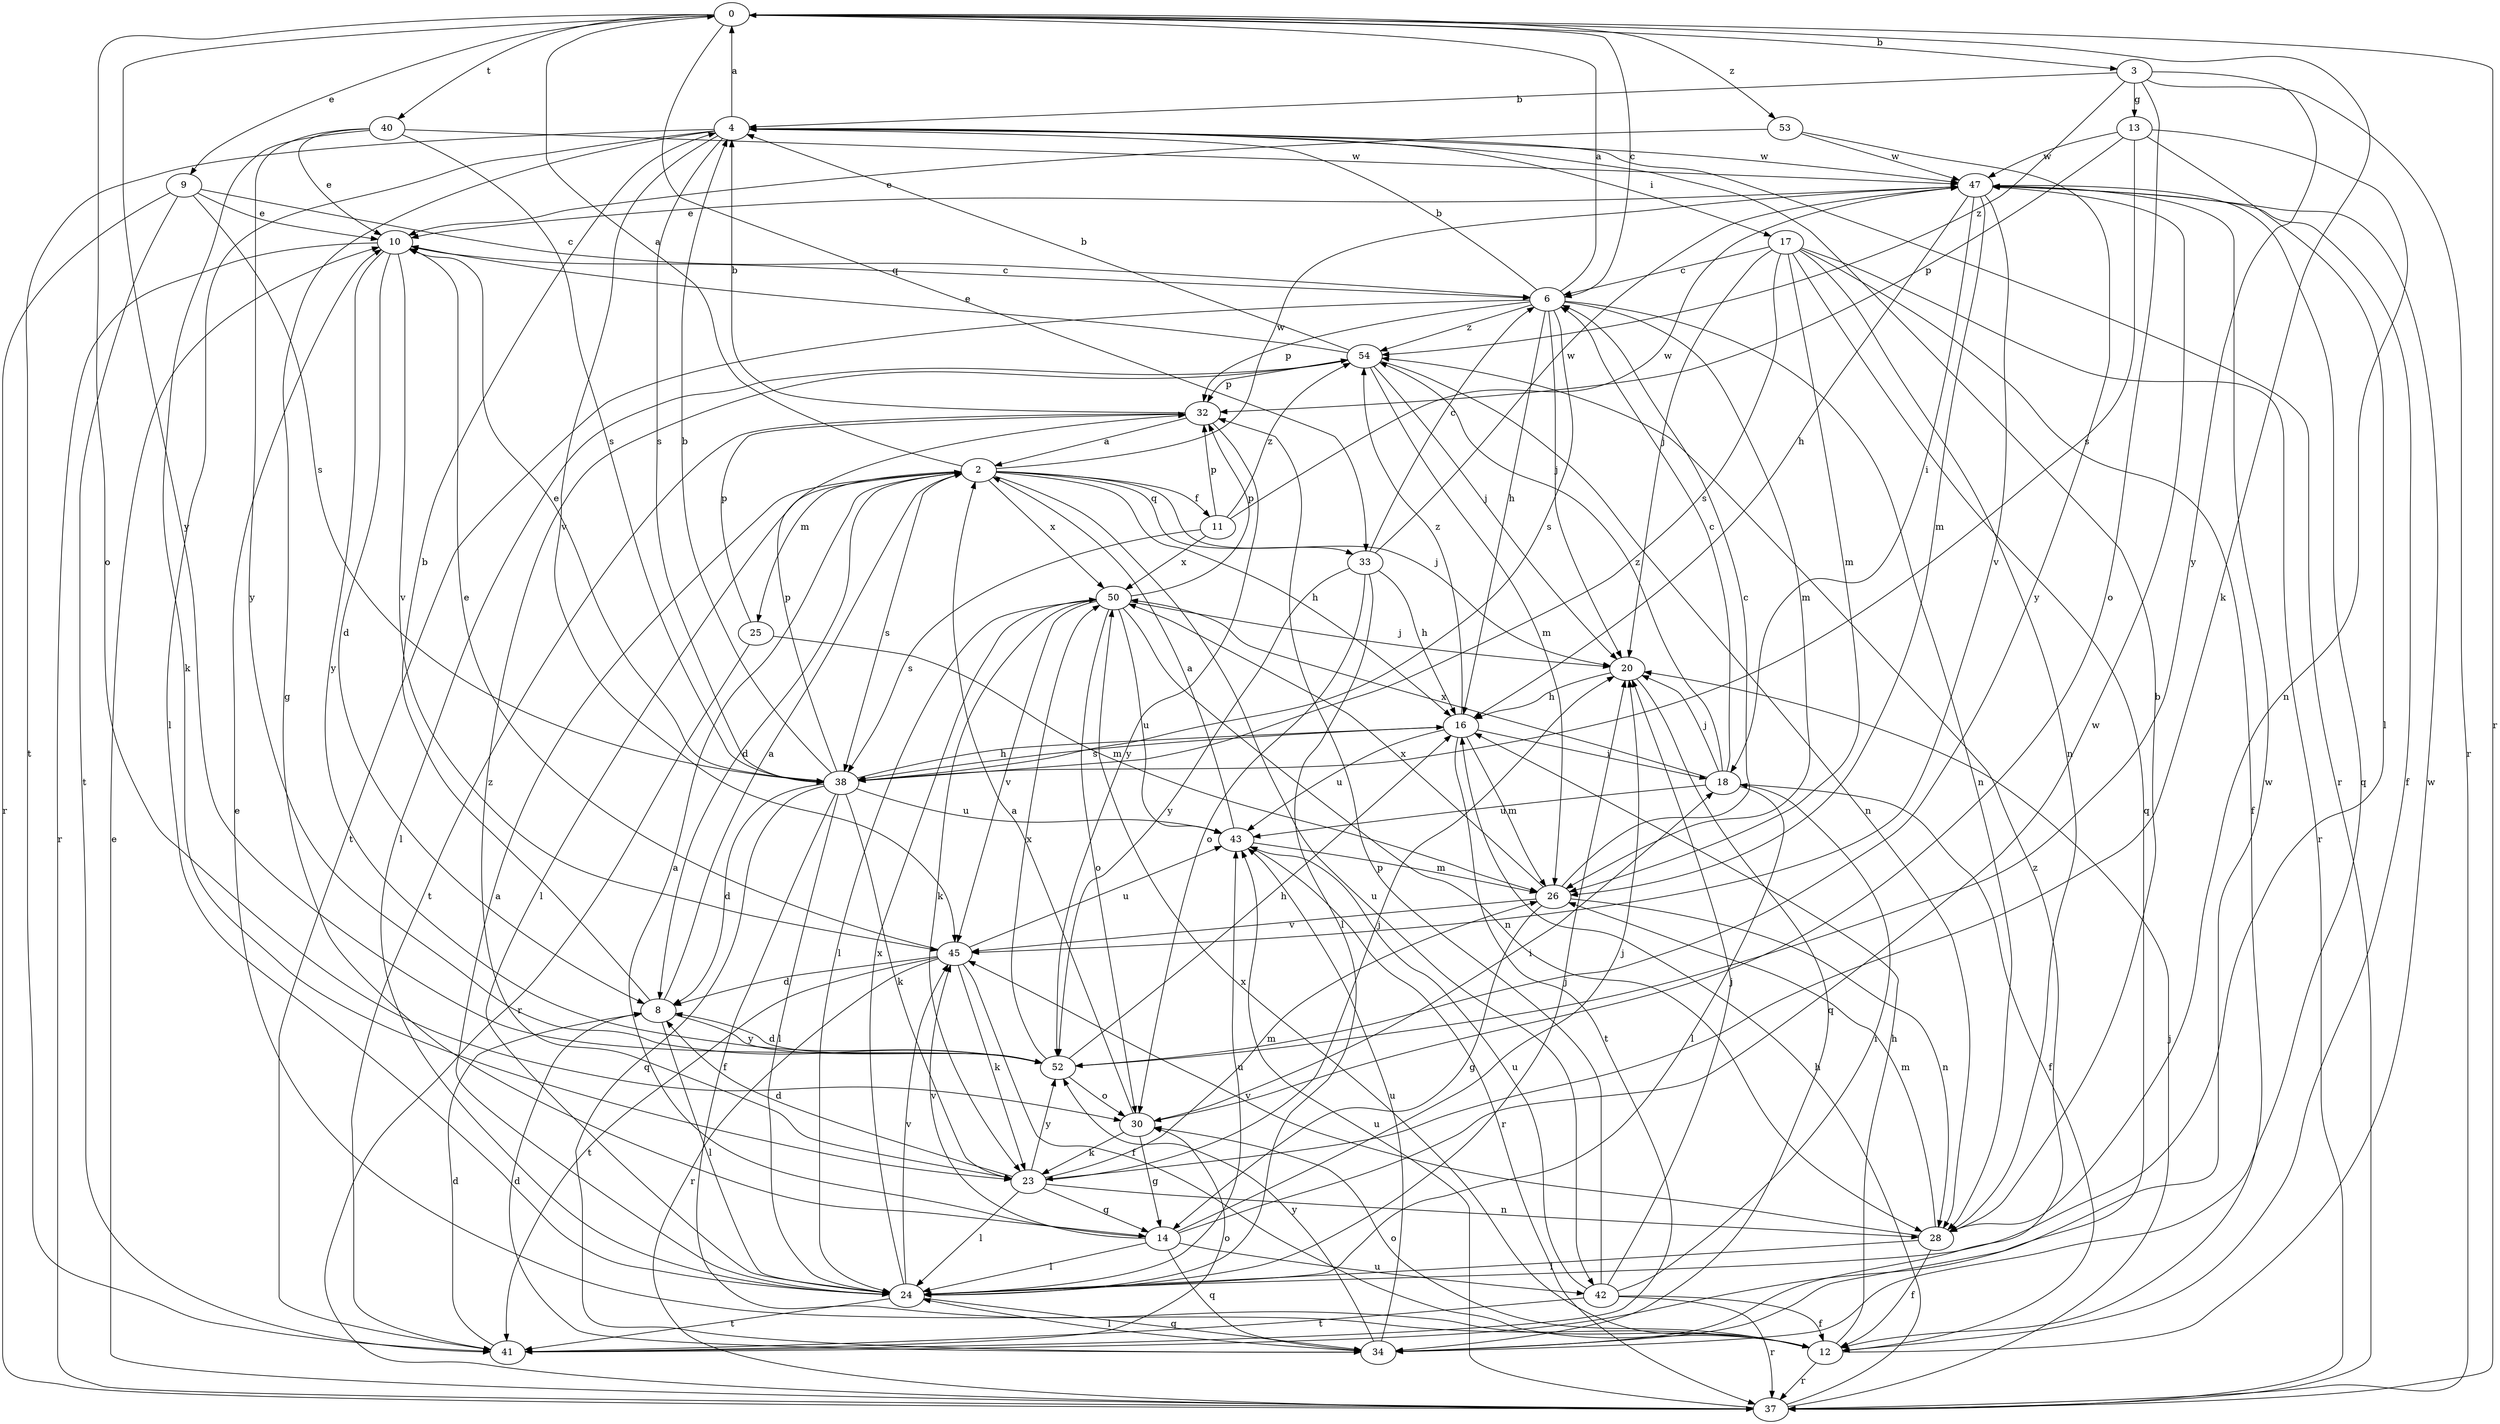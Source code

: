 strict digraph  {
0;
2;
3;
4;
6;
8;
9;
10;
11;
12;
13;
14;
16;
17;
18;
20;
23;
24;
25;
26;
28;
30;
32;
33;
34;
37;
38;
40;
41;
42;
43;
45;
47;
50;
52;
53;
54;
0 -> 3  [label=b];
0 -> 6  [label=c];
0 -> 9  [label=e];
0 -> 23  [label=k];
0 -> 30  [label=o];
0 -> 33  [label=q];
0 -> 37  [label=r];
0 -> 40  [label=t];
0 -> 52  [label=y];
0 -> 53  [label=z];
2 -> 0  [label=a];
2 -> 8  [label=d];
2 -> 11  [label=f];
2 -> 16  [label=h];
2 -> 20  [label=j];
2 -> 24  [label=l];
2 -> 25  [label=m];
2 -> 33  [label=q];
2 -> 38  [label=s];
2 -> 42  [label=u];
2 -> 47  [label=w];
2 -> 50  [label=x];
3 -> 4  [label=b];
3 -> 13  [label=g];
3 -> 30  [label=o];
3 -> 37  [label=r];
3 -> 52  [label=y];
3 -> 54  [label=z];
4 -> 0  [label=a];
4 -> 14  [label=g];
4 -> 17  [label=i];
4 -> 24  [label=l];
4 -> 37  [label=r];
4 -> 38  [label=s];
4 -> 41  [label=t];
4 -> 45  [label=v];
4 -> 47  [label=w];
6 -> 0  [label=a];
6 -> 4  [label=b];
6 -> 16  [label=h];
6 -> 20  [label=j];
6 -> 26  [label=m];
6 -> 28  [label=n];
6 -> 32  [label=p];
6 -> 38  [label=s];
6 -> 41  [label=t];
6 -> 54  [label=z];
8 -> 2  [label=a];
8 -> 4  [label=b];
8 -> 24  [label=l];
8 -> 52  [label=y];
9 -> 6  [label=c];
9 -> 10  [label=e];
9 -> 37  [label=r];
9 -> 38  [label=s];
9 -> 41  [label=t];
10 -> 6  [label=c];
10 -> 8  [label=d];
10 -> 37  [label=r];
10 -> 45  [label=v];
10 -> 52  [label=y];
11 -> 32  [label=p];
11 -> 38  [label=s];
11 -> 47  [label=w];
11 -> 50  [label=x];
11 -> 54  [label=z];
12 -> 10  [label=e];
12 -> 16  [label=h];
12 -> 30  [label=o];
12 -> 37  [label=r];
12 -> 47  [label=w];
12 -> 50  [label=x];
13 -> 24  [label=l];
13 -> 28  [label=n];
13 -> 32  [label=p];
13 -> 38  [label=s];
13 -> 47  [label=w];
14 -> 2  [label=a];
14 -> 20  [label=j];
14 -> 24  [label=l];
14 -> 34  [label=q];
14 -> 42  [label=u];
14 -> 45  [label=v];
14 -> 47  [label=w];
16 -> 18  [label=i];
16 -> 26  [label=m];
16 -> 38  [label=s];
16 -> 41  [label=t];
16 -> 43  [label=u];
16 -> 54  [label=z];
17 -> 6  [label=c];
17 -> 12  [label=f];
17 -> 20  [label=j];
17 -> 26  [label=m];
17 -> 28  [label=n];
17 -> 34  [label=q];
17 -> 37  [label=r];
17 -> 38  [label=s];
18 -> 6  [label=c];
18 -> 12  [label=f];
18 -> 20  [label=j];
18 -> 24  [label=l];
18 -> 43  [label=u];
18 -> 50  [label=x];
18 -> 54  [label=z];
20 -> 16  [label=h];
20 -> 34  [label=q];
23 -> 8  [label=d];
23 -> 14  [label=g];
23 -> 20  [label=j];
23 -> 24  [label=l];
23 -> 26  [label=m];
23 -> 28  [label=n];
23 -> 52  [label=y];
23 -> 54  [label=z];
24 -> 2  [label=a];
24 -> 20  [label=j];
24 -> 34  [label=q];
24 -> 41  [label=t];
24 -> 43  [label=u];
24 -> 45  [label=v];
24 -> 50  [label=x];
25 -> 26  [label=m];
25 -> 32  [label=p];
25 -> 37  [label=r];
26 -> 6  [label=c];
26 -> 14  [label=g];
26 -> 28  [label=n];
26 -> 45  [label=v];
26 -> 50  [label=x];
28 -> 4  [label=b];
28 -> 12  [label=f];
28 -> 24  [label=l];
28 -> 26  [label=m];
28 -> 45  [label=v];
30 -> 2  [label=a];
30 -> 14  [label=g];
30 -> 18  [label=i];
30 -> 23  [label=k];
32 -> 2  [label=a];
32 -> 4  [label=b];
32 -> 41  [label=t];
32 -> 52  [label=y];
33 -> 6  [label=c];
33 -> 16  [label=h];
33 -> 24  [label=l];
33 -> 30  [label=o];
33 -> 47  [label=w];
33 -> 52  [label=y];
34 -> 8  [label=d];
34 -> 24  [label=l];
34 -> 43  [label=u];
34 -> 52  [label=y];
34 -> 54  [label=z];
37 -> 10  [label=e];
37 -> 16  [label=h];
37 -> 20  [label=j];
37 -> 43  [label=u];
38 -> 4  [label=b];
38 -> 8  [label=d];
38 -> 10  [label=e];
38 -> 12  [label=f];
38 -> 16  [label=h];
38 -> 23  [label=k];
38 -> 24  [label=l];
38 -> 32  [label=p];
38 -> 34  [label=q];
38 -> 43  [label=u];
40 -> 10  [label=e];
40 -> 23  [label=k];
40 -> 38  [label=s];
40 -> 47  [label=w];
40 -> 52  [label=y];
41 -> 8  [label=d];
41 -> 30  [label=o];
41 -> 47  [label=w];
42 -> 12  [label=f];
42 -> 18  [label=i];
42 -> 20  [label=j];
42 -> 32  [label=p];
42 -> 37  [label=r];
42 -> 41  [label=t];
42 -> 43  [label=u];
43 -> 2  [label=a];
43 -> 26  [label=m];
43 -> 37  [label=r];
45 -> 8  [label=d];
45 -> 10  [label=e];
45 -> 12  [label=f];
45 -> 23  [label=k];
45 -> 37  [label=r];
45 -> 41  [label=t];
45 -> 43  [label=u];
47 -> 10  [label=e];
47 -> 12  [label=f];
47 -> 16  [label=h];
47 -> 18  [label=i];
47 -> 26  [label=m];
47 -> 34  [label=q];
47 -> 45  [label=v];
50 -> 20  [label=j];
50 -> 23  [label=k];
50 -> 24  [label=l];
50 -> 28  [label=n];
50 -> 30  [label=o];
50 -> 32  [label=p];
50 -> 43  [label=u];
50 -> 45  [label=v];
52 -> 8  [label=d];
52 -> 16  [label=h];
52 -> 30  [label=o];
52 -> 50  [label=x];
53 -> 10  [label=e];
53 -> 47  [label=w];
53 -> 52  [label=y];
54 -> 4  [label=b];
54 -> 10  [label=e];
54 -> 20  [label=j];
54 -> 24  [label=l];
54 -> 26  [label=m];
54 -> 28  [label=n];
54 -> 32  [label=p];
}
